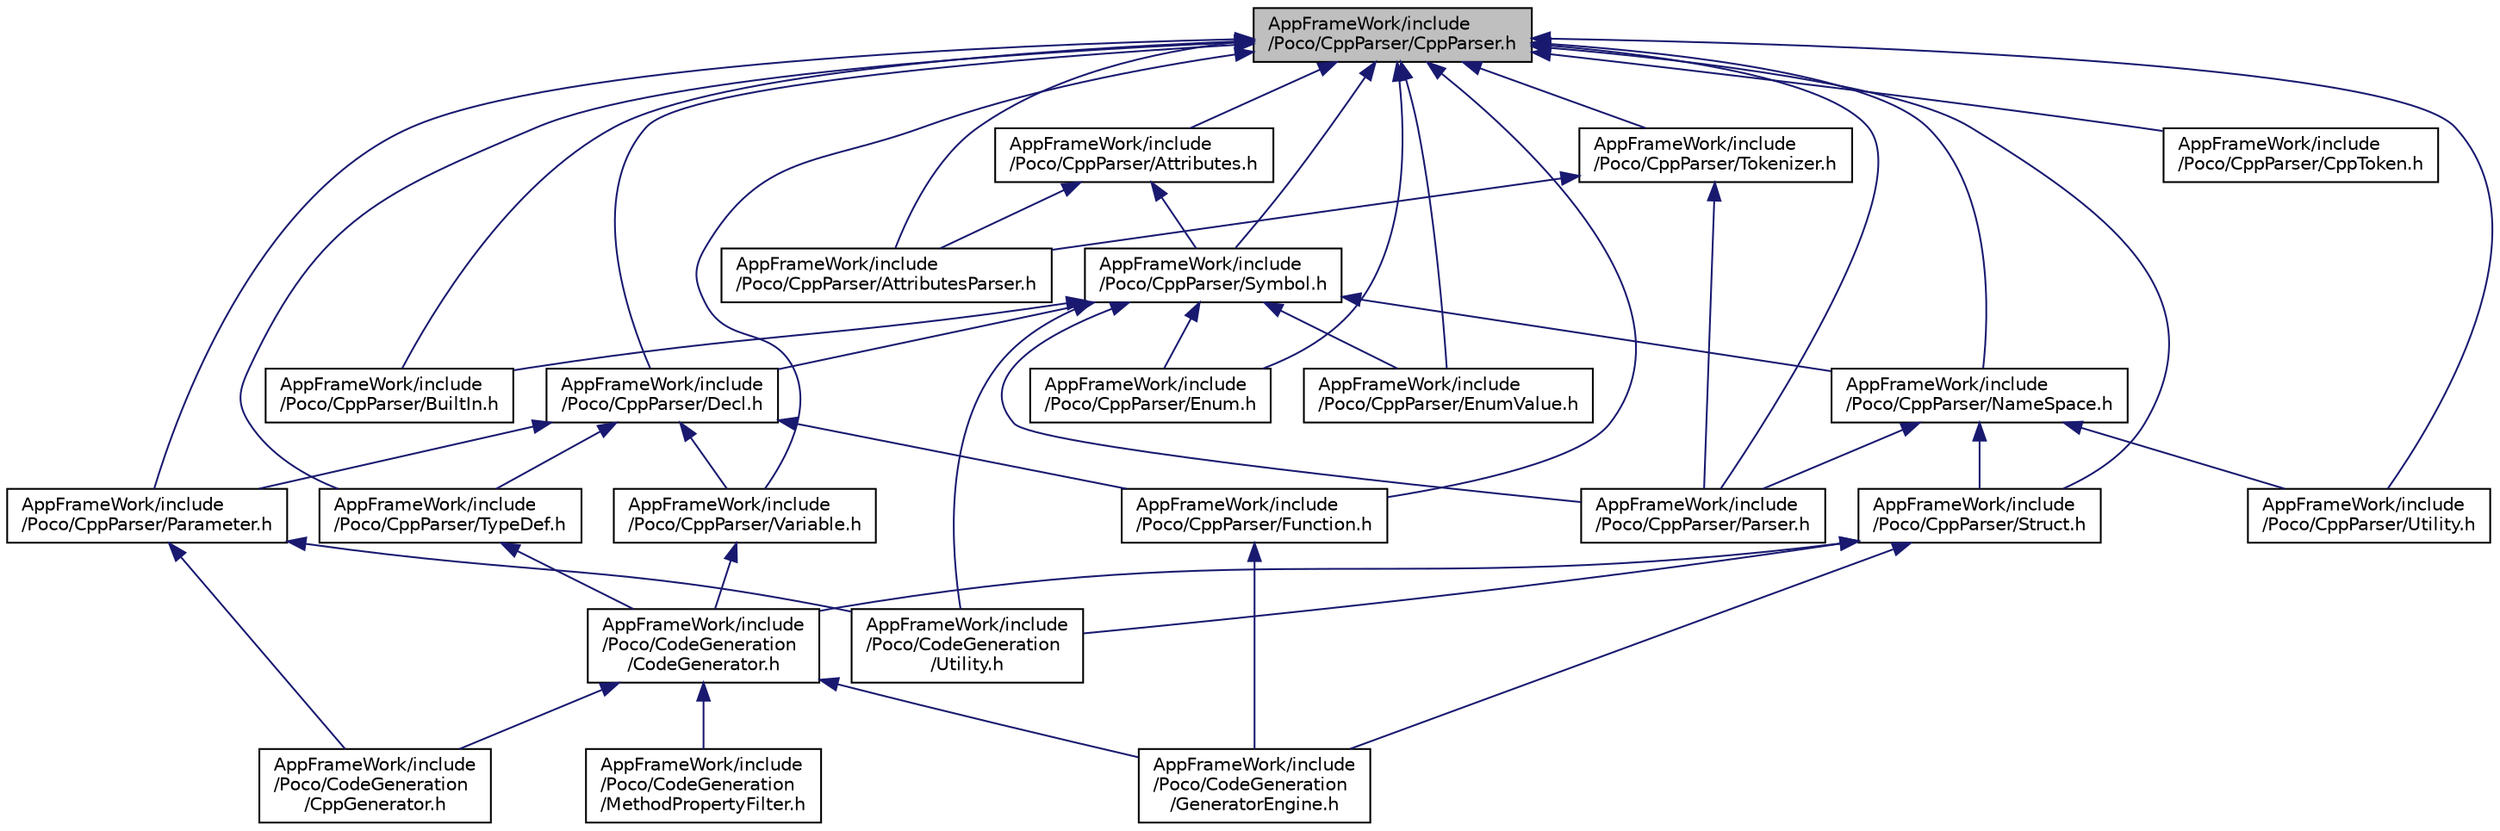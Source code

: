 digraph "AppFrameWork/include/Poco/CppParser/CppParser.h"
{
 // LATEX_PDF_SIZE
  edge [fontname="Helvetica",fontsize="10",labelfontname="Helvetica",labelfontsize="10"];
  node [fontname="Helvetica",fontsize="10",shape=record];
  Node1 [label="AppFrameWork/include\l/Poco/CppParser/CppParser.h",height=0.2,width=0.4,color="black", fillcolor="grey75", style="filled", fontcolor="black",tooltip=" "];
  Node1 -> Node2 [dir="back",color="midnightblue",fontsize="10",style="solid"];
  Node2 [label="AppFrameWork/include\l/Poco/CppParser/Attributes.h",height=0.2,width=0.4,color="black", fillcolor="white", style="filled",URL="$CppParser_2Attributes_8h.html",tooltip=" "];
  Node2 -> Node3 [dir="back",color="midnightblue",fontsize="10",style="solid"];
  Node3 [label="AppFrameWork/include\l/Poco/CppParser/AttributesParser.h",height=0.2,width=0.4,color="black", fillcolor="white", style="filled",URL="$AttributesParser_8h.html",tooltip=" "];
  Node2 -> Node4 [dir="back",color="midnightblue",fontsize="10",style="solid"];
  Node4 [label="AppFrameWork/include\l/Poco/CppParser/Symbol.h",height=0.2,width=0.4,color="black", fillcolor="white", style="filled",URL="$Symbol_8h.html",tooltip=" "];
  Node4 -> Node5 [dir="back",color="midnightblue",fontsize="10",style="solid"];
  Node5 [label="AppFrameWork/include\l/Poco/CodeGeneration\l/Utility.h",height=0.2,width=0.4,color="black", fillcolor="white", style="filled",URL="$CodeGeneration_2Utility_8h.html",tooltip=" "];
  Node4 -> Node6 [dir="back",color="midnightblue",fontsize="10",style="solid"];
  Node6 [label="AppFrameWork/include\l/Poco/CppParser/BuiltIn.h",height=0.2,width=0.4,color="black", fillcolor="white", style="filled",URL="$BuiltIn_8h.html",tooltip=" "];
  Node4 -> Node7 [dir="back",color="midnightblue",fontsize="10",style="solid"];
  Node7 [label="AppFrameWork/include\l/Poco/CppParser/Decl.h",height=0.2,width=0.4,color="black", fillcolor="white", style="filled",URL="$Decl_8h.html",tooltip=" "];
  Node7 -> Node8 [dir="back",color="midnightblue",fontsize="10",style="solid"];
  Node8 [label="AppFrameWork/include\l/Poco/CppParser/Function.h",height=0.2,width=0.4,color="black", fillcolor="white", style="filled",URL="$Function_8h.html",tooltip=" "];
  Node8 -> Node9 [dir="back",color="midnightblue",fontsize="10",style="solid"];
  Node9 [label="AppFrameWork/include\l/Poco/CodeGeneration\l/GeneratorEngine.h",height=0.2,width=0.4,color="black", fillcolor="white", style="filled",URL="$GeneratorEngine_8h.html",tooltip=" "];
  Node7 -> Node10 [dir="back",color="midnightblue",fontsize="10",style="solid"];
  Node10 [label="AppFrameWork/include\l/Poco/CppParser/Parameter.h",height=0.2,width=0.4,color="black", fillcolor="white", style="filled",URL="$Parameter_8h.html",tooltip=" "];
  Node10 -> Node11 [dir="back",color="midnightblue",fontsize="10",style="solid"];
  Node11 [label="AppFrameWork/include\l/Poco/CodeGeneration\l/CppGenerator.h",height=0.2,width=0.4,color="black", fillcolor="white", style="filled",URL="$CppGenerator_8h.html",tooltip=" "];
  Node10 -> Node5 [dir="back",color="midnightblue",fontsize="10",style="solid"];
  Node7 -> Node12 [dir="back",color="midnightblue",fontsize="10",style="solid"];
  Node12 [label="AppFrameWork/include\l/Poco/CppParser/TypeDef.h",height=0.2,width=0.4,color="black", fillcolor="white", style="filled",URL="$TypeDef_8h.html",tooltip=" "];
  Node12 -> Node13 [dir="back",color="midnightblue",fontsize="10",style="solid"];
  Node13 [label="AppFrameWork/include\l/Poco/CodeGeneration\l/CodeGenerator.h",height=0.2,width=0.4,color="black", fillcolor="white", style="filled",URL="$CodeGenerator_8h.html",tooltip=" "];
  Node13 -> Node11 [dir="back",color="midnightblue",fontsize="10",style="solid"];
  Node13 -> Node9 [dir="back",color="midnightblue",fontsize="10",style="solid"];
  Node13 -> Node14 [dir="back",color="midnightblue",fontsize="10",style="solid"];
  Node14 [label="AppFrameWork/include\l/Poco/CodeGeneration\l/MethodPropertyFilter.h",height=0.2,width=0.4,color="black", fillcolor="white", style="filled",URL="$MethodPropertyFilter_8h.html",tooltip=" "];
  Node7 -> Node15 [dir="back",color="midnightblue",fontsize="10",style="solid"];
  Node15 [label="AppFrameWork/include\l/Poco/CppParser/Variable.h",height=0.2,width=0.4,color="black", fillcolor="white", style="filled",URL="$Variable_8h.html",tooltip=" "];
  Node15 -> Node13 [dir="back",color="midnightblue",fontsize="10",style="solid"];
  Node4 -> Node16 [dir="back",color="midnightblue",fontsize="10",style="solid"];
  Node16 [label="AppFrameWork/include\l/Poco/CppParser/Enum.h",height=0.2,width=0.4,color="black", fillcolor="white", style="filled",URL="$Enum_8h.html",tooltip=" "];
  Node4 -> Node17 [dir="back",color="midnightblue",fontsize="10",style="solid"];
  Node17 [label="AppFrameWork/include\l/Poco/CppParser/EnumValue.h",height=0.2,width=0.4,color="black", fillcolor="white", style="filled",URL="$EnumValue_8h.html",tooltip=" "];
  Node4 -> Node18 [dir="back",color="midnightblue",fontsize="10",style="solid"];
  Node18 [label="AppFrameWork/include\l/Poco/CppParser/NameSpace.h",height=0.2,width=0.4,color="black", fillcolor="white", style="filled",URL="$NameSpace_8h.html",tooltip=" "];
  Node18 -> Node19 [dir="back",color="midnightblue",fontsize="10",style="solid"];
  Node19 [label="AppFrameWork/include\l/Poco/CppParser/Parser.h",height=0.2,width=0.4,color="black", fillcolor="white", style="filled",URL="$CppParser_2Parser_8h.html",tooltip=" "];
  Node18 -> Node20 [dir="back",color="midnightblue",fontsize="10",style="solid"];
  Node20 [label="AppFrameWork/include\l/Poco/CppParser/Struct.h",height=0.2,width=0.4,color="black", fillcolor="white", style="filled",URL="$CppParser_2Struct_8h.html",tooltip=" "];
  Node20 -> Node13 [dir="back",color="midnightblue",fontsize="10",style="solid"];
  Node20 -> Node9 [dir="back",color="midnightblue",fontsize="10",style="solid"];
  Node20 -> Node5 [dir="back",color="midnightblue",fontsize="10",style="solid"];
  Node18 -> Node21 [dir="back",color="midnightblue",fontsize="10",style="solid"];
  Node21 [label="AppFrameWork/include\l/Poco/CppParser/Utility.h",height=0.2,width=0.4,color="black", fillcolor="white", style="filled",URL="$CppParser_2Utility_8h.html",tooltip=" "];
  Node4 -> Node19 [dir="back",color="midnightblue",fontsize="10",style="solid"];
  Node1 -> Node3 [dir="back",color="midnightblue",fontsize="10",style="solid"];
  Node1 -> Node6 [dir="back",color="midnightblue",fontsize="10",style="solid"];
  Node1 -> Node22 [dir="back",color="midnightblue",fontsize="10",style="solid"];
  Node22 [label="AppFrameWork/include\l/Poco/CppParser/CppToken.h",height=0.2,width=0.4,color="black", fillcolor="white", style="filled",URL="$CppToken_8h.html",tooltip=" "];
  Node1 -> Node7 [dir="back",color="midnightblue",fontsize="10",style="solid"];
  Node1 -> Node16 [dir="back",color="midnightblue",fontsize="10",style="solid"];
  Node1 -> Node17 [dir="back",color="midnightblue",fontsize="10",style="solid"];
  Node1 -> Node8 [dir="back",color="midnightblue",fontsize="10",style="solid"];
  Node1 -> Node18 [dir="back",color="midnightblue",fontsize="10",style="solid"];
  Node1 -> Node10 [dir="back",color="midnightblue",fontsize="10",style="solid"];
  Node1 -> Node19 [dir="back",color="midnightblue",fontsize="10",style="solid"];
  Node1 -> Node20 [dir="back",color="midnightblue",fontsize="10",style="solid"];
  Node1 -> Node4 [dir="back",color="midnightblue",fontsize="10",style="solid"];
  Node1 -> Node23 [dir="back",color="midnightblue",fontsize="10",style="solid"];
  Node23 [label="AppFrameWork/include\l/Poco/CppParser/Tokenizer.h",height=0.2,width=0.4,color="black", fillcolor="white", style="filled",URL="$Tokenizer_8h.html",tooltip=" "];
  Node23 -> Node3 [dir="back",color="midnightblue",fontsize="10",style="solid"];
  Node23 -> Node19 [dir="back",color="midnightblue",fontsize="10",style="solid"];
  Node1 -> Node12 [dir="back",color="midnightblue",fontsize="10",style="solid"];
  Node1 -> Node21 [dir="back",color="midnightblue",fontsize="10",style="solid"];
  Node1 -> Node15 [dir="back",color="midnightblue",fontsize="10",style="solid"];
}
